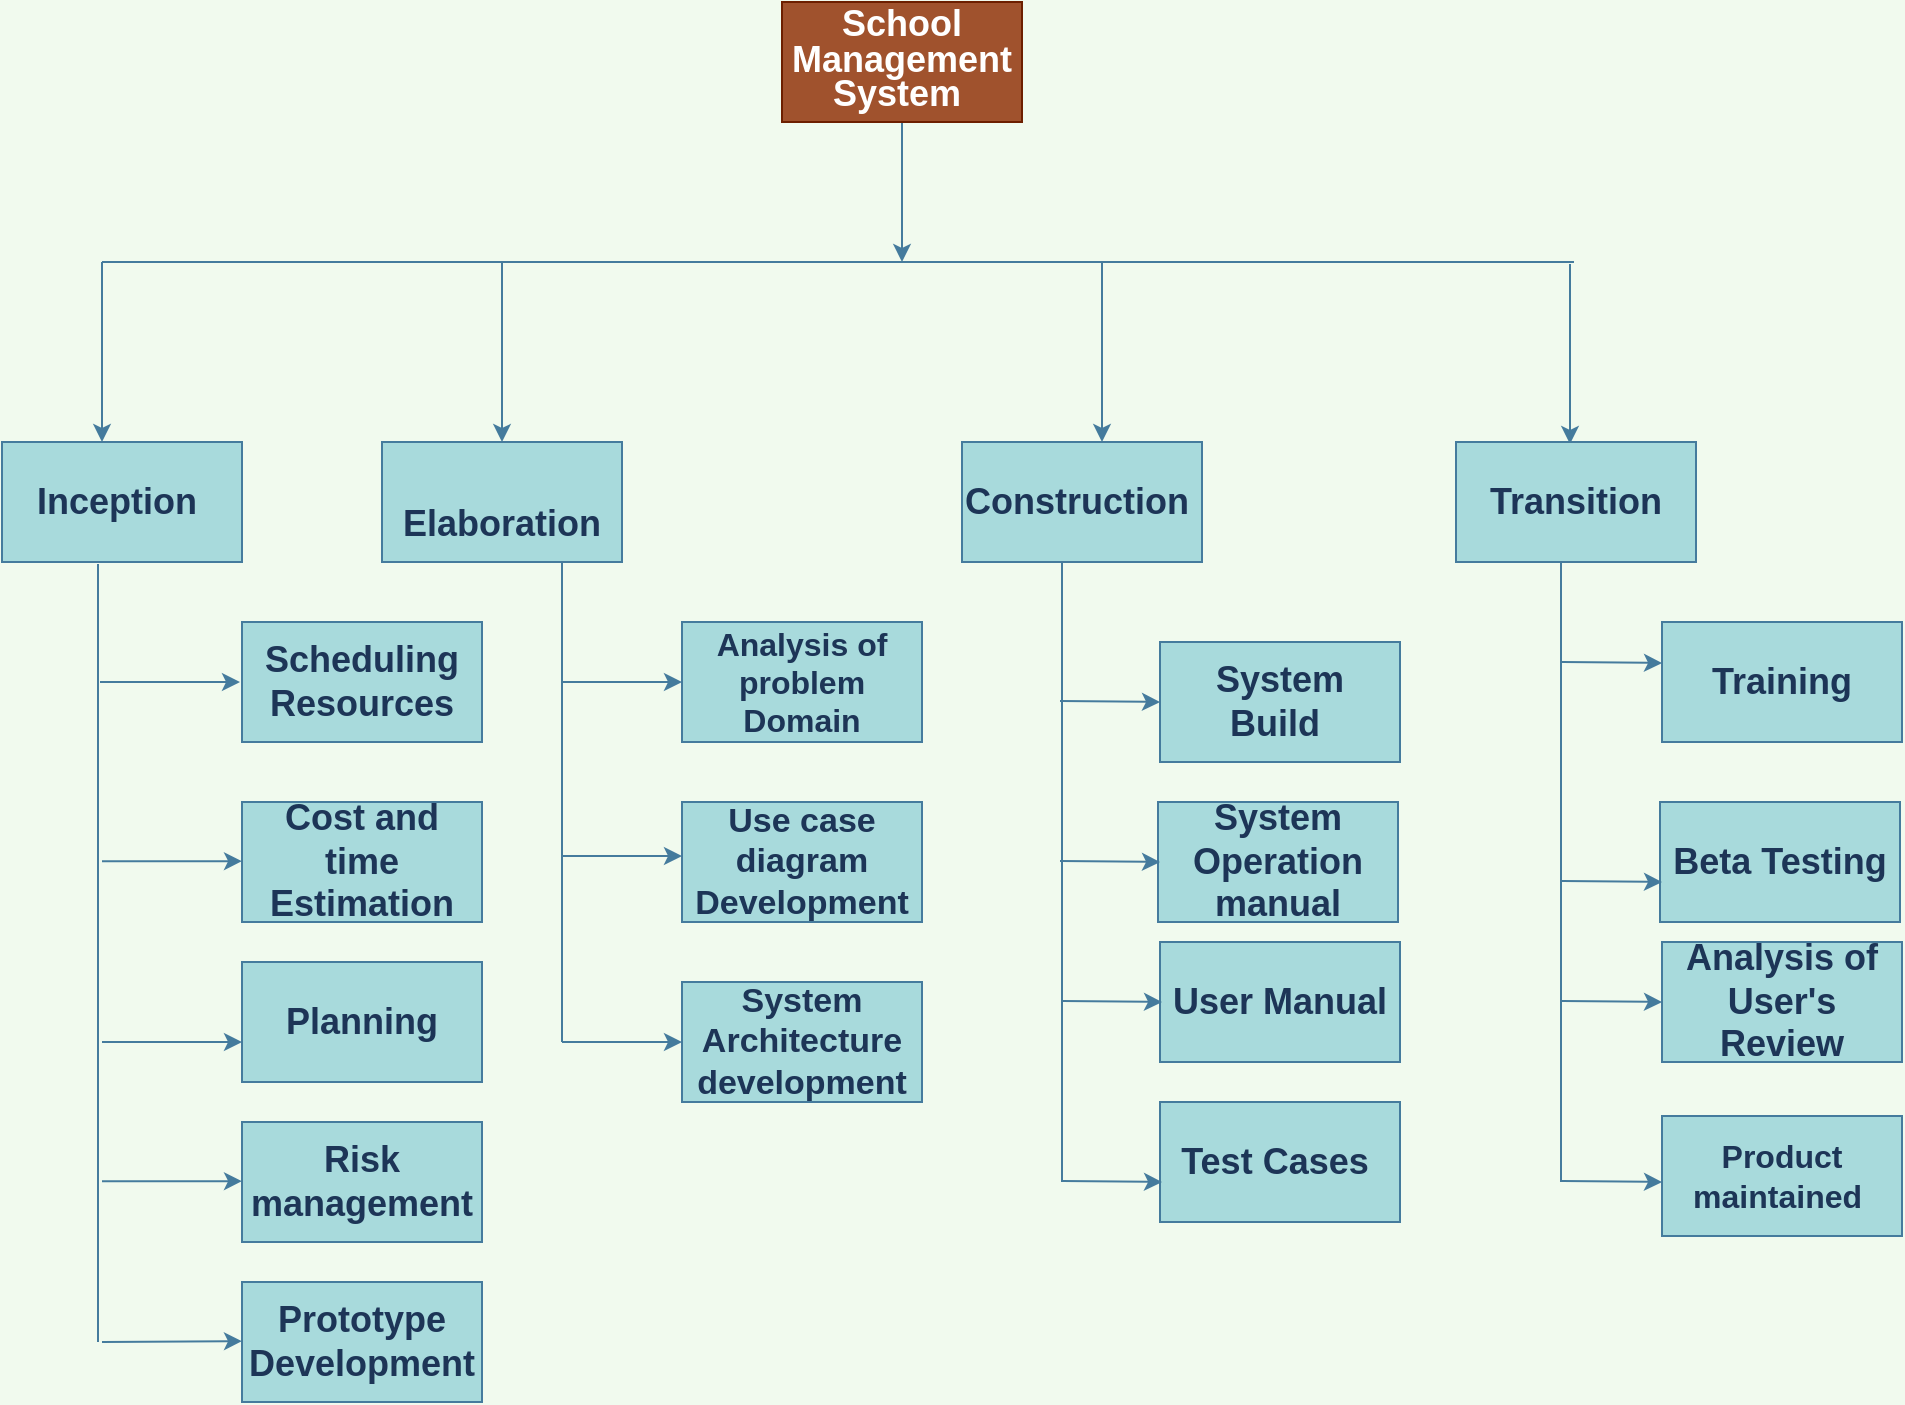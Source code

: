 <mxfile version="14.5.8" type="device"><diagram id="kuHpvfJAWbf98rJ2CCoX" name="Page-1"><mxGraphModel dx="868" dy="425" grid="0" gridSize="10" guides="1" tooltips="1" connect="1" arrows="1" fold="1" page="1" pageScale="1" pageWidth="850" pageHeight="1100" background="#F1FAEE" math="0" shadow="0"><root><mxCell id="0"/><mxCell id="1" parent="0"/><mxCell id="42TbhiHl6FlZdGJISCYb-4" value="" style="edgeStyle=orthogonalEdgeStyle;rounded=0;orthogonalLoop=1;jettySize=auto;html=1;strokeColor=#457B9D;fontColor=#1D3557;labelBackgroundColor=#F1FAEE;" parent="1" edge="1"><mxGeometry relative="1" as="geometry"><mxPoint x="450" y="130" as="sourcePoint"/><mxPoint x="450" y="200" as="targetPoint"/></mxGeometry></mxCell><mxCell id="42TbhiHl6FlZdGJISCYb-1" value="&lt;b style=&quot;line-height: 130%&quot;&gt;&lt;font style=&quot;font-size: 18px&quot;&gt;School Management System&amp;nbsp;&lt;/font&gt;&lt;/b&gt;" style="rounded=0;whiteSpace=wrap;html=1;fillColor=#a0522d;strokeColor=#6D1F00;fontColor=#ffffff;" parent="1" vertex="1"><mxGeometry x="390" y="70" width="120" height="60" as="geometry"/></mxCell><mxCell id="42TbhiHl6FlZdGJISCYb-5" value="" style="endArrow=none;html=1;strokeColor=#457B9D;fontColor=#1D3557;labelBackgroundColor=#F1FAEE;" parent="1" edge="1"><mxGeometry width="50" height="50" relative="1" as="geometry"><mxPoint x="50" y="200" as="sourcePoint"/><mxPoint x="786" y="200" as="targetPoint"/></mxGeometry></mxCell><mxCell id="42TbhiHl6FlZdGJISCYb-8" value="" style="endArrow=classic;html=1;strokeColor=#457B9D;fontColor=#1D3557;labelBackgroundColor=#F1FAEE;" parent="1" edge="1"><mxGeometry width="50" height="50" relative="1" as="geometry"><mxPoint x="50" y="200" as="sourcePoint"/><mxPoint x="50" y="290" as="targetPoint"/><Array as="points"><mxPoint x="50" y="250"/></Array></mxGeometry></mxCell><mxCell id="42TbhiHl6FlZdGJISCYb-9" value="" style="endArrow=classic;html=1;strokeColor=#457B9D;fontColor=#1D3557;labelBackgroundColor=#F1FAEE;" parent="1" edge="1"><mxGeometry width="50" height="50" relative="1" as="geometry"><mxPoint x="784" y="201" as="sourcePoint"/><mxPoint x="784" y="291" as="targetPoint"/></mxGeometry></mxCell><mxCell id="42TbhiHl6FlZdGJISCYb-10" value="" style="endArrow=classic;html=1;strokeColor=#457B9D;fontColor=#1D3557;labelBackgroundColor=#F1FAEE;" parent="1" edge="1"><mxGeometry width="50" height="50" relative="1" as="geometry"><mxPoint x="250" y="200" as="sourcePoint"/><mxPoint x="250" y="290" as="targetPoint"/></mxGeometry></mxCell><mxCell id="42TbhiHl6FlZdGJISCYb-11" value="" style="endArrow=classic;html=1;strokeColor=#457B9D;fontColor=#1D3557;labelBackgroundColor=#F1FAEE;" parent="1" edge="1"><mxGeometry width="50" height="50" relative="1" as="geometry"><mxPoint x="550" y="200" as="sourcePoint"/><mxPoint x="550" y="290" as="targetPoint"/></mxGeometry></mxCell><mxCell id="42TbhiHl6FlZdGJISCYb-12" value="&lt;b&gt;&lt;font style=&quot;font-size: 18px&quot;&gt;Inception&amp;nbsp;&lt;/font&gt;&lt;/b&gt;" style="rounded=0;whiteSpace=wrap;html=1;fillColor=#A8DADC;strokeColor=#457B9D;fontColor=#1D3557;" parent="1" vertex="1"><mxGeometry y="290" width="120" height="60" as="geometry"/></mxCell><mxCell id="42TbhiHl6FlZdGJISCYb-13" value="" style="endArrow=none;html=1;strokeColor=#457B9D;fontColor=#1D3557;labelBackgroundColor=#F1FAEE;" parent="1" edge="1"><mxGeometry width="50" height="50" relative="1" as="geometry"><mxPoint x="48" y="740" as="sourcePoint"/><mxPoint x="48" y="351" as="targetPoint"/></mxGeometry></mxCell><mxCell id="42TbhiHl6FlZdGJISCYb-14" value="&lt;b&gt;&lt;font style=&quot;font-size: 18px&quot;&gt;Scheduling Resources&lt;/font&gt;&lt;/b&gt;" style="rounded=0;whiteSpace=wrap;html=1;fillColor=#A8DADC;strokeColor=#457B9D;fontColor=#1D3557;" parent="1" vertex="1"><mxGeometry x="120" y="380" width="120" height="60" as="geometry"/></mxCell><mxCell id="42TbhiHl6FlZdGJISCYb-15" value="&lt;b&gt;&lt;font style=&quot;font-size: 18px&quot;&gt;Cost and time Estimation&lt;/font&gt;&lt;/b&gt;" style="rounded=0;whiteSpace=wrap;html=1;fillColor=#A8DADC;strokeColor=#457B9D;fontColor=#1D3557;" parent="1" vertex="1"><mxGeometry x="120" y="470" width="120" height="60" as="geometry"/></mxCell><mxCell id="42TbhiHl6FlZdGJISCYb-16" value="&lt;b&gt;&lt;font style=&quot;font-size: 18px&quot;&gt;Prototype Development&lt;/font&gt;&lt;/b&gt;" style="rounded=0;whiteSpace=wrap;html=1;fillColor=#A8DADC;strokeColor=#457B9D;fontColor=#1D3557;" parent="1" vertex="1"><mxGeometry x="120" y="710" width="120" height="60" as="geometry"/></mxCell><mxCell id="42TbhiHl6FlZdGJISCYb-17" value="&lt;b&gt;&lt;font style=&quot;font-size: 18px&quot;&gt;Planning&lt;/font&gt;&lt;/b&gt;" style="rounded=0;whiteSpace=wrap;html=1;fillColor=#A8DADC;strokeColor=#457B9D;fontColor=#1D3557;" parent="1" vertex="1"><mxGeometry x="120" y="550" width="120" height="60" as="geometry"/></mxCell><mxCell id="42TbhiHl6FlZdGJISCYb-18" value="&lt;b&gt;&lt;font style=&quot;font-size: 18px&quot;&gt;Risk management&lt;/font&gt;&lt;/b&gt;" style="rounded=0;whiteSpace=wrap;html=1;fillColor=#A8DADC;strokeColor=#457B9D;fontColor=#1D3557;" parent="1" vertex="1"><mxGeometry x="120" y="630" width="120" height="60" as="geometry"/></mxCell><mxCell id="42TbhiHl6FlZdGJISCYb-19" value="" style="endArrow=classic;html=1;entryX=0;entryY=0.5;entryDx=0;entryDy=0;strokeColor=#457B9D;fontColor=#1D3557;labelBackgroundColor=#F1FAEE;" parent="1" edge="1"><mxGeometry width="50" height="50" relative="1" as="geometry"><mxPoint x="49" y="410" as="sourcePoint"/><mxPoint x="119" y="410" as="targetPoint"/></mxGeometry></mxCell><mxCell id="42TbhiHl6FlZdGJISCYb-20" value="" style="endArrow=classic;html=1;entryX=0;entryY=0.5;entryDx=0;entryDy=0;strokeColor=#457B9D;fontColor=#1D3557;labelBackgroundColor=#F1FAEE;" parent="1" edge="1"><mxGeometry width="50" height="50" relative="1" as="geometry"><mxPoint x="50" y="499.58" as="sourcePoint"/><mxPoint x="120" y="499.58" as="targetPoint"/></mxGeometry></mxCell><mxCell id="42TbhiHl6FlZdGJISCYb-21" value="" style="endArrow=classic;html=1;entryX=0;entryY=0.5;entryDx=0;entryDy=0;strokeColor=#457B9D;fontColor=#1D3557;labelBackgroundColor=#F1FAEE;" parent="1" edge="1"><mxGeometry width="50" height="50" relative="1" as="geometry"><mxPoint x="50" y="590" as="sourcePoint"/><mxPoint x="120" y="590" as="targetPoint"/></mxGeometry></mxCell><mxCell id="42TbhiHl6FlZdGJISCYb-22" value="" style="endArrow=classic;html=1;entryX=0;entryY=0.5;entryDx=0;entryDy=0;strokeColor=#457B9D;fontColor=#1D3557;labelBackgroundColor=#F1FAEE;" parent="1" edge="1"><mxGeometry width="50" height="50" relative="1" as="geometry"><mxPoint x="50" y="659.58" as="sourcePoint"/><mxPoint x="120" y="659.58" as="targetPoint"/></mxGeometry></mxCell><mxCell id="42TbhiHl6FlZdGJISCYb-23" value="" style="endArrow=classic;html=1;entryX=0;entryY=0.5;entryDx=0;entryDy=0;strokeColor=#457B9D;fontColor=#1D3557;labelBackgroundColor=#F1FAEE;" parent="1" edge="1"><mxGeometry width="50" height="50" relative="1" as="geometry"><mxPoint x="50" y="740" as="sourcePoint"/><mxPoint x="120" y="739.58" as="targetPoint"/></mxGeometry></mxCell><mxCell id="4IeOnnuBoAE0-yjPNkvo-1" value="" style="endArrow=none;html=1;entryX=0.75;entryY=1;entryDx=0;entryDy=0;strokeColor=#457B9D;fontColor=#1D3557;labelBackgroundColor=#F1FAEE;" edge="1" parent="1" target="4IeOnnuBoAE0-yjPNkvo-2"><mxGeometry width="50" height="50" relative="1" as="geometry"><mxPoint x="280" y="590" as="sourcePoint"/><mxPoint x="290" y="390" as="targetPoint"/><Array as="points"><mxPoint x="280" y="540"/></Array></mxGeometry></mxCell><mxCell id="4IeOnnuBoAE0-yjPNkvo-2" value="&lt;div style=&quot;font-size: 18px&quot;&gt;&lt;b&gt;&lt;font style=&quot;font-size: 18px&quot;&gt;&lt;br&gt;&lt;/font&gt;&lt;/b&gt;&lt;/div&gt;&lt;div style=&quot;font-size: 18px&quot;&gt;&lt;b&gt;&lt;font style=&quot;font-size: 18px&quot;&gt;Elaboration&lt;/font&gt;&lt;/b&gt;&lt;/div&gt;" style="rounded=0;whiteSpace=wrap;html=1;fillColor=#A8DADC;strokeColor=#457B9D;fontColor=#1D3557;" vertex="1" parent="1"><mxGeometry x="190" y="290" width="120" height="60" as="geometry"/></mxCell><mxCell id="4IeOnnuBoAE0-yjPNkvo-3" value="&lt;b&gt;&lt;font style=&quot;font-size: 17px&quot;&gt;System Architecture development&lt;/font&gt;&lt;/b&gt;" style="rounded=0;whiteSpace=wrap;html=1;fillColor=#A8DADC;strokeColor=#457B9D;fontColor=#1D3557;" vertex="1" parent="1"><mxGeometry x="340" y="560" width="120" height="60" as="geometry"/></mxCell><mxCell id="4IeOnnuBoAE0-yjPNkvo-4" value="&lt;b&gt;&lt;font style=&quot;font-size: 17px&quot;&gt;Use case diagram Development&lt;/font&gt;&lt;/b&gt;" style="rounded=0;whiteSpace=wrap;html=1;fillColor=#A8DADC;strokeColor=#457B9D;fontColor=#1D3557;" vertex="1" parent="1"><mxGeometry x="340" y="470" width="120" height="60" as="geometry"/></mxCell><mxCell id="4IeOnnuBoAE0-yjPNkvo-5" value="&lt;b&gt;&lt;font style=&quot;font-size: 16px&quot;&gt;Analysis of problem Domain&lt;/font&gt;&lt;/b&gt;" style="rounded=0;whiteSpace=wrap;html=1;fillColor=#A8DADC;strokeColor=#457B9D;fontColor=#1D3557;" vertex="1" parent="1"><mxGeometry x="340" y="380" width="120" height="60" as="geometry"/></mxCell><mxCell id="4IeOnnuBoAE0-yjPNkvo-6" value="" style="endArrow=classic;html=1;entryX=0;entryY=0.5;entryDx=0;entryDy=0;strokeColor=#457B9D;fontColor=#1D3557;labelBackgroundColor=#F1FAEE;" edge="1" parent="1" target="4IeOnnuBoAE0-yjPNkvo-3"><mxGeometry width="50" height="50" relative="1" as="geometry"><mxPoint x="280" y="590" as="sourcePoint"/><mxPoint x="340" y="560" as="targetPoint"/></mxGeometry></mxCell><mxCell id="4IeOnnuBoAE0-yjPNkvo-7" value="" style="endArrow=classic;html=1;entryX=0;entryY=0.5;entryDx=0;entryDy=0;strokeColor=#457B9D;fontColor=#1D3557;labelBackgroundColor=#F1FAEE;" edge="1" parent="1"><mxGeometry width="50" height="50" relative="1" as="geometry"><mxPoint x="280" y="497" as="sourcePoint"/><mxPoint x="340" y="497" as="targetPoint"/><Array as="points"><mxPoint x="310" y="497"/></Array></mxGeometry></mxCell><mxCell id="4IeOnnuBoAE0-yjPNkvo-8" value="" style="endArrow=classic;html=1;entryX=0;entryY=0.5;entryDx=0;entryDy=0;strokeColor=#457B9D;fontColor=#1D3557;labelBackgroundColor=#F1FAEE;" edge="1" parent="1" target="4IeOnnuBoAE0-yjPNkvo-5"><mxGeometry width="50" height="50" relative="1" as="geometry"><mxPoint x="280" y="410" as="sourcePoint"/><mxPoint x="360" y="610" as="targetPoint"/></mxGeometry></mxCell><mxCell id="4IeOnnuBoAE0-yjPNkvo-9" value="&lt;b&gt;&lt;font style=&quot;font-size: 18px&quot;&gt;Construction&amp;nbsp;&lt;/font&gt;&lt;/b&gt;" style="rounded=0;whiteSpace=wrap;html=1;fillColor=#A8DADC;strokeColor=#457B9D;fontColor=#1D3557;" vertex="1" parent="1"><mxGeometry x="480" y="290" width="120" height="60" as="geometry"/></mxCell><mxCell id="4IeOnnuBoAE0-yjPNkvo-10" value="" style="endArrow=none;html=1;entryX=0.75;entryY=1;entryDx=0;entryDy=0;strokeColor=#457B9D;fontColor=#1D3557;labelBackgroundColor=#F1FAEE;" edge="1" parent="1"><mxGeometry width="50" height="50" relative="1" as="geometry"><mxPoint x="530" y="660" as="sourcePoint"/><mxPoint x="530" y="350" as="targetPoint"/><Array as="points"><mxPoint x="530" y="540"/></Array></mxGeometry></mxCell><mxCell id="4IeOnnuBoAE0-yjPNkvo-11" value="&lt;b&gt;&lt;font style=&quot;font-size: 18px&quot;&gt;Test Cases&amp;nbsp;&lt;/font&gt;&lt;/b&gt;" style="rounded=0;whiteSpace=wrap;html=1;fillColor=#A8DADC;strokeColor=#457B9D;fontColor=#1D3557;" vertex="1" parent="1"><mxGeometry x="579" y="620" width="120" height="60" as="geometry"/></mxCell><mxCell id="4IeOnnuBoAE0-yjPNkvo-12" value="&lt;b&gt;&lt;font style=&quot;font-size: 18px&quot;&gt;User Manual&lt;/font&gt;&lt;/b&gt;" style="rounded=0;whiteSpace=wrap;html=1;fillColor=#A8DADC;strokeColor=#457B9D;fontColor=#1D3557;" vertex="1" parent="1"><mxGeometry x="579" y="540" width="120" height="60" as="geometry"/></mxCell><mxCell id="4IeOnnuBoAE0-yjPNkvo-13" value="&lt;b&gt;&lt;font style=&quot;font-size: 18px&quot;&gt;System Operation manual&lt;/font&gt;&lt;/b&gt;" style="rounded=0;whiteSpace=wrap;html=1;fillColor=#A8DADC;strokeColor=#457B9D;fontColor=#1D3557;" vertex="1" parent="1"><mxGeometry x="578" y="470" width="120" height="60" as="geometry"/></mxCell><mxCell id="4IeOnnuBoAE0-yjPNkvo-14" value="&lt;b&gt;&lt;font style=&quot;font-size: 18px&quot;&gt;System Build&amp;nbsp;&lt;/font&gt;&lt;/b&gt;" style="rounded=0;whiteSpace=wrap;html=1;fillColor=#A8DADC;strokeColor=#457B9D;fontColor=#1D3557;" vertex="1" parent="1"><mxGeometry x="579" y="390" width="120" height="60" as="geometry"/></mxCell><mxCell id="4IeOnnuBoAE0-yjPNkvo-16" value="" style="endArrow=classic;html=1;strokeColor=#457B9D;fontColor=#1D3557;labelBackgroundColor=#F1FAEE;" edge="1" parent="1"><mxGeometry width="50" height="50" relative="1" as="geometry"><mxPoint x="530" y="659.5" as="sourcePoint"/><mxPoint x="580" y="660" as="targetPoint"/></mxGeometry></mxCell><mxCell id="4IeOnnuBoAE0-yjPNkvo-17" value="" style="endArrow=classic;html=1;strokeColor=#457B9D;fontColor=#1D3557;labelBackgroundColor=#F1FAEE;" edge="1" parent="1"><mxGeometry width="50" height="50" relative="1" as="geometry"><mxPoint x="780" y="400" as="sourcePoint"/><mxPoint x="830" y="400.5" as="targetPoint"/></mxGeometry></mxCell><mxCell id="4IeOnnuBoAE0-yjPNkvo-18" value="" style="endArrow=classic;html=1;strokeColor=#457B9D;fontColor=#1D3557;labelBackgroundColor=#F1FAEE;" edge="1" parent="1"><mxGeometry width="50" height="50" relative="1" as="geometry"><mxPoint x="529" y="499.5" as="sourcePoint"/><mxPoint x="579" y="500" as="targetPoint"/></mxGeometry></mxCell><mxCell id="4IeOnnuBoAE0-yjPNkvo-19" value="" style="endArrow=classic;html=1;strokeColor=#457B9D;fontColor=#1D3557;labelBackgroundColor=#F1FAEE;" edge="1" parent="1"><mxGeometry width="50" height="50" relative="1" as="geometry"><mxPoint x="530" y="569.5" as="sourcePoint"/><mxPoint x="580" y="570" as="targetPoint"/></mxGeometry></mxCell><mxCell id="4IeOnnuBoAE0-yjPNkvo-20" value="&lt;b&gt;&lt;font style=&quot;font-size: 18px&quot;&gt;Transition&lt;/font&gt;&lt;/b&gt;" style="rounded=0;whiteSpace=wrap;html=1;fillColor=#A8DADC;strokeColor=#457B9D;fontColor=#1D3557;" vertex="1" parent="1"><mxGeometry x="727" y="290" width="120" height="60" as="geometry"/></mxCell><mxCell id="4IeOnnuBoAE0-yjPNkvo-22" value="" style="endArrow=none;html=1;entryX=0.75;entryY=1;entryDx=0;entryDy=0;strokeColor=#457B9D;fontColor=#1D3557;labelBackgroundColor=#F1FAEE;" edge="1" parent="1"><mxGeometry width="50" height="50" relative="1" as="geometry"><mxPoint x="779.5" y="660" as="sourcePoint"/><mxPoint x="779.5" y="350" as="targetPoint"/><Array as="points"><mxPoint x="779.5" y="540"/></Array></mxGeometry></mxCell><mxCell id="4IeOnnuBoAE0-yjPNkvo-23" value="&lt;b&gt;&lt;font style=&quot;font-size: 18px&quot;&gt;Training&lt;/font&gt;&lt;/b&gt;" style="rounded=0;whiteSpace=wrap;html=1;fillColor=#A8DADC;strokeColor=#457B9D;fontColor=#1D3557;" vertex="1" parent="1"><mxGeometry x="830" y="380" width="120" height="60" as="geometry"/></mxCell><mxCell id="4IeOnnuBoAE0-yjPNkvo-24" value="" style="endArrow=classic;html=1;strokeColor=#457B9D;fontColor=#1D3557;labelBackgroundColor=#F1FAEE;" edge="1" parent="1"><mxGeometry width="50" height="50" relative="1" as="geometry"><mxPoint x="529" y="419.5" as="sourcePoint"/><mxPoint x="579" y="420" as="targetPoint"/></mxGeometry></mxCell><mxCell id="4IeOnnuBoAE0-yjPNkvo-25" value="&lt;b&gt;&lt;font style=&quot;font-size: 18px&quot;&gt;Beta Testing&lt;/font&gt;&lt;/b&gt;" style="rounded=0;whiteSpace=wrap;html=1;fillColor=#A8DADC;strokeColor=#457B9D;fontColor=#1D3557;" vertex="1" parent="1"><mxGeometry x="829" y="470" width="120" height="60" as="geometry"/></mxCell><mxCell id="4IeOnnuBoAE0-yjPNkvo-26" value="&lt;b&gt;&lt;font style=&quot;font-size: 18px&quot;&gt;Analysis of User's Review&lt;/font&gt;&lt;/b&gt;" style="rounded=0;whiteSpace=wrap;html=1;fillColor=#A8DADC;strokeColor=#457B9D;fontColor=#1D3557;" vertex="1" parent="1"><mxGeometry x="830" y="540" width="120" height="60" as="geometry"/></mxCell><mxCell id="4IeOnnuBoAE0-yjPNkvo-27" value="&lt;b&gt;&lt;font style=&quot;font-size: 16px&quot;&gt;Product maintained&amp;nbsp;&lt;/font&gt;&lt;/b&gt;" style="rounded=0;whiteSpace=wrap;html=1;fillColor=#A8DADC;strokeColor=#457B9D;fontColor=#1D3557;" vertex="1" parent="1"><mxGeometry x="830" y="627" width="120" height="60" as="geometry"/></mxCell><mxCell id="4IeOnnuBoAE0-yjPNkvo-29" value="" style="endArrow=classic;html=1;strokeColor=#457B9D;fontColor=#1D3557;labelBackgroundColor=#F1FAEE;" edge="1" parent="1"><mxGeometry width="50" height="50" relative="1" as="geometry"><mxPoint x="780" y="509.5" as="sourcePoint"/><mxPoint x="830" y="510" as="targetPoint"/></mxGeometry></mxCell><mxCell id="4IeOnnuBoAE0-yjPNkvo-30" value="" style="endArrow=classic;html=1;strokeColor=#457B9D;fontColor=#1D3557;labelBackgroundColor=#F1FAEE;" edge="1" parent="1"><mxGeometry width="50" height="50" relative="1" as="geometry"><mxPoint x="780" y="569.5" as="sourcePoint"/><mxPoint x="830" y="570" as="targetPoint"/></mxGeometry></mxCell><mxCell id="4IeOnnuBoAE0-yjPNkvo-32" value="" style="endArrow=classic;html=1;strokeColor=#457B9D;fontColor=#1D3557;labelBackgroundColor=#F1FAEE;" edge="1" parent="1"><mxGeometry width="50" height="50" relative="1" as="geometry"><mxPoint x="780" y="659.5" as="sourcePoint"/><mxPoint x="830" y="660" as="targetPoint"/></mxGeometry></mxCell></root></mxGraphModel></diagram></mxfile>